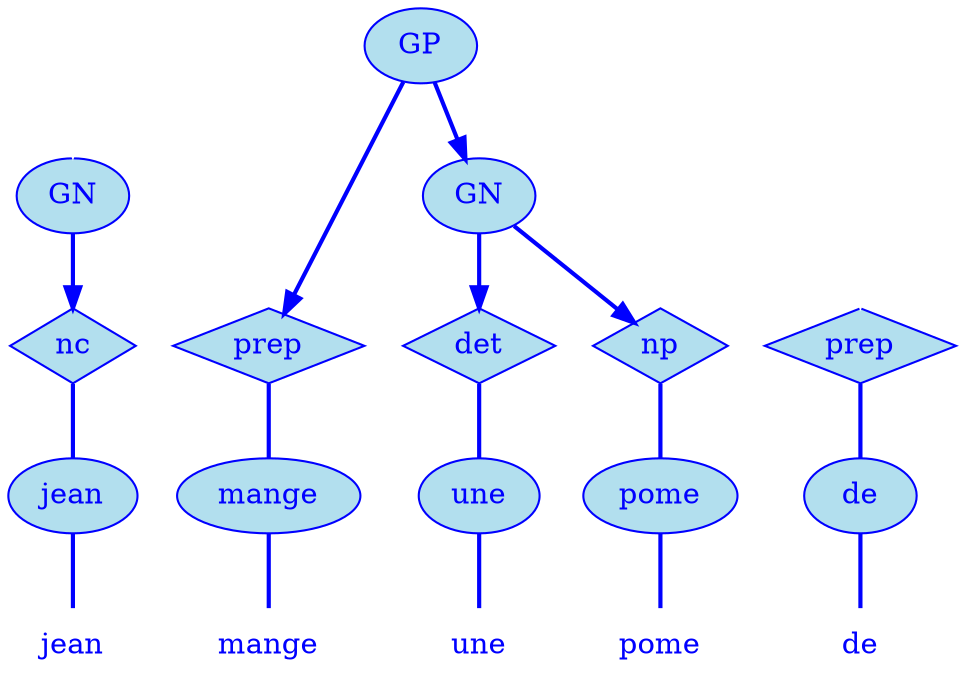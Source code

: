digraph g {
	graph [bb="0,0,413,324"];
	node [label="\N"];
	graph [_draw_="c 5 -white C 5 -white P 4 0 0 0 324 413 324 413 0 ",
		xdotversion="1.2"];
	"mc1s1_t1#token84" [label=jean, shape=plaintext, fillcolor=lightblue2, fontcolor=blue, pos="31,18", width="0.75", height="0.50", _ldraw_="F 14.000000 11 -Times-Roman c 4 -blue T 31 13 0 29 4 -jean "];
	"mc1s1_W1#wordmc1s1_t1#token" [label=jean, shape=ellipse, fillcolor=lightblue2, fontcolor=blue, pos="31,90", width="0.86", height="0.50", color=blue, style=filled, _draw_="S 6 -filled c 4 -blue C 10 -lightblue2 E 31 90 31 18 ", _ldraw_="F 14.000000 11 -Times-Roman c 4 -blue T 31 85 0 29 4 -jean "];
	"mc1s1_P1L1#pos" [label=nc, shape=diamond, fillcolor=lightblue2, fontcolor=blue, pos="31,162", width="0.75", height="0.50", color=blue, style=filled, _draw_="S 6 -filled c 4 -blue C 10 -lightblue2 P 4 31 180 4 162 31 144 58 162 ", _ldraw_="F 14.000000 11 -Times-Roman c 4 -blue T 31 157 0 16 2 -nc "];
	"mc1s1_chk0#chunk" [label=GN, fillcolor=lightblue2, fontcolor=blue, pos="31,234", width="0.75", height="0.50", color=blue, style=filled, arrowhead=doubleoctagon, _draw_="S 6 -filled c 4 -blue C 10 -lightblue2 E 31 234 27 18 ", _ldraw_="F 14.000000 11 -Times-Roman c 4 -blue T 31 229 0 22 2 -GN "];
	"mc1s1_t3#token87" [label=mange, shape=plaintext, fillcolor=lightblue2, fontcolor=blue, pos="124,18", width="0.86", height="0.50", _ldraw_="F 14.000000 11 -Times-Roman c 4 -blue T 124 13 0 47 5 -mange "];
	"mc1s1_W2#wordmc1s1_t3#token" [label=mange, shape=ellipse, fillcolor=lightblue2, fontcolor=blue, pos="124,90", width="1.22", height="0.50", color=blue, style=filled, _draw_="S 6 -filled c 4 -blue C 10 -lightblue2 E 124 90 44 18 ", _ldraw_="F 14.000000 11 -Times-Roman c 4 -blue T 124 85 0 47 5 -mange "];
	"mc1s1_P18#pos" [label=prep, shape=diamond, fillcolor=lightblue2, fontcolor=blue, pos="131,162", width="0.89", height="0.50", color=blue, style=filled, _draw_="S 6 -filled c 4 -blue C 10 -lightblue2 P 4 131 180 99 162 131 144 163 162 ", _ldraw_="F 14.000000 11 -Times-Roman c 4 -blue T 131 157 0 31 4 -prep "];
	"mc1s1_t5#token78" [label=une, shape=plaintext, fillcolor=lightblue2, fontcolor=blue, pos="215,18", width="0.75", height="0.50", _ldraw_="F 14.000000 11 -Times-Roman c 4 -blue T 215 13 0 26 3 -une "];
	"mc1s1_W3#wordmc1s1_t5#token" [label=une, shape=ellipse, fillcolor=lightblue2, fontcolor=blue, pos="215,90", width="0.81", height="0.50", color=blue, style=filled, _draw_="S 6 -filled c 4 -blue C 10 -lightblue2 E 215 90 29 18 ", _ldraw_="F 14.000000 11 -Times-Roman c 4 -blue T 215 85 0 26 3 -une "];
	"mc1s1_P28L1#pos" [label=det, shape=diamond, fillcolor=lightblue2, fontcolor=blue, pos="215,162", width="0.75", height="0.50", color=blue, style=filled, _draw_="S 6 -filled c 4 -blue C 10 -lightblue2 P 4 215 180 188 162 215 144 242 162 ", _ldraw_="F 14.000000 11 -Times-Roman c 4 -blue T 215 157 0 23 3 -det "];
	"mc1s1_t7#token16" [label=pome, shape=plaintext, fillcolor=lightblue2, fontcolor=blue, pos="299,18", width="0.75", height="0.50", _ldraw_="F 14.000000 11 -Times-Roman c 4 -blue T 299 13 0 38 4 -pome "];
	"mc1s1_W4#wordmc1s1_t7#token" [label=pome, shape=ellipse, fillcolor=lightblue2, fontcolor=blue, pos="299,90", width="1.03", height="0.50", color=blue, style=filled, _draw_="S 6 -filled c 4 -blue C 10 -lightblue2 E 299 90 37 18 ", _ldraw_="F 14.000000 11 -Times-Roman c 4 -blue T 299 85 0 38 4 -pome "];
	"mc1s1_P44#pos" [label=np, shape=diamond, fillcolor=lightblue2, fontcolor=blue, pos="293,162", width="0.75", height="0.50", color=blue, style=filled, _draw_="S 6 -filled c 4 -blue C 10 -lightblue2 P 4 293 180 266 162 293 144 320 162 ", _ldraw_="F 14.000000 11 -Times-Roman c 4 -blue T 293 157 0 17 2 -np "];
	"mc1s1_chk1#chunk" [label=GN, fillcolor=lightblue2, fontcolor=blue, pos="215,234", width="0.75", height="0.50", color=blue, style=filled, arrowhead=doubleoctagon, _draw_="S 6 -filled c 4 -blue C 10 -lightblue2 E 215 234 27 18 ", _ldraw_="F 14.000000 11 -Times-Roman c 4 -blue T 215 229 0 22 2 -GN "];
	"mc1s1_chk3#chunk" [label=GP, fillcolor=lightblue2, fontcolor=blue, pos="182,306", width="0.75", height="0.50", color=blue, style=filled, arrowhead=doubleoctagon, _draw_="S 6 -filled c 4 -blue C 10 -lightblue2 E 182 306 27 18 ", _ldraw_="F 14.000000 11 -Times-Roman c 4 -blue T 182 301 0 20 2 -GP "];
	"mc1s1_t9#token94" [label=de, shape=plaintext, fillcolor=lightblue2, fontcolor=blue, pos="381,18", width="0.75", height="0.50", _ldraw_="F 14.000000 11 -Times-Roman c 4 -blue T 381 13 0 17 2 -de "];
	"mc1s1_W5#wordmc1s1_t9#token" [label=de, shape=ellipse, fillcolor=lightblue2, fontcolor=blue, pos="381,90", width="0.75", height="0.50", color=blue, style=filled, _draw_="S 6 -filled c 4 -blue C 10 -lightblue2 E 381 90 27 18 ", _ldraw_="F 14.000000 11 -Times-Roman c 4 -blue T 381 85 0 17 2 -de "];
	"mc1s1_P59L1#pos" [label=prep, shape=diamond, fillcolor=lightblue2, fontcolor=blue, pos="381,162", width="0.89", height="0.50", color=blue, style=filled, _draw_="S 6 -filled c 4 -blue C 10 -lightblue2 P 4 381 180 349 162 381 144 413 162 ", _ldraw_="F 14.000000 11 -Times-Roman c 4 -blue T 381 157 0 31 4 -prep "];
	"mc1s1_chk0#chunk#empty" [shape=point, fillcolor=white, fontcolor=white, pos="31,306", width="0.06", height="0.06", color=white, size=2, _draw_="S 6 -filled c 5 -white C 5 -white E 31 306 2 2 "];
	"mc1s1_P59L1#pos#empty" [shape=point, fillcolor=white, fontcolor=white, pos="381,306", width="0.06", height="0.06", color=white, size=2, _draw_="S 6 -filled c 5 -white C 5 -white E 381 306 2 2 "];
	"mc1s1_W1#wordmc1s1_t1#token" -> "mc1s1_t1#token84" [arrowhead=none, color=blue, fontcolor=blue, style=bold, minlen=1, pos="31,72 31,61 31,47 31,36", _draw_="S 4 -bold c 4 -blue B 4 31 72 31 61 31 47 31 36 "];
	"mc1s1_P1L1#pos" -> "mc1s1_W1#wordmc1s1_t1#token" [arrowhead=none, color=blue, fontcolor=blue, style=bold, minlen=1, pos="31,144 31,133 31,119 31,108", _draw_="S 4 -bold c 4 -blue B 4 31 144 31 133 31 119 31 108 "];
	"mc1s1_chk0#chunk" -> "mc1s1_P1L1#pos" [color=blue, fontcolor=blue, style=bold, minlen=1, pos="e,31,180 31,216 31,208 31,199 31,190", shape=normal, _draw_="S 4 -bold c 4 -blue B 4 31 216 31 208 31 199 31 190 ", _hdraw_="S 5 -solid S 15 -setlinewidth(1) c 4 -blue C 4 -blue P 3 35 190 31 180 28 190 "];
	"mc1s1_W2#wordmc1s1_t3#token" -> "mc1s1_t3#token87" [arrowhead=none, color=blue, fontcolor=blue, style=bold, minlen=1, pos="124,72 124,61 124,47 124,36", _draw_="S 4 -bold c 4 -blue B 4 124 72 124 61 124 47 124 36 "];
	"mc1s1_P18#pos" -> "mc1s1_W2#wordmc1s1_t3#token" [arrowhead=none, color=blue, fontcolor=blue, style=bold, minlen=1, pos="129,145 128,134 127,119 126,108", _draw_="S 4 -bold c 4 -blue B 4 129 145 128 134 127 119 126 108 "];
	"mc1s1_W3#wordmc1s1_t5#token" -> "mc1s1_t5#token78" [arrowhead=none, color=blue, fontcolor=blue, style=bold, minlen=1, pos="215,72 215,61 215,47 215,36", _draw_="S 4 -bold c 4 -blue B 4 215 72 215 61 215 47 215 36 "];
	"mc1s1_P28L1#pos" -> "mc1s1_W3#wordmc1s1_t5#token" [arrowhead=none, color=blue, fontcolor=blue, style=bold, minlen=1, pos="215,144 215,133 215,119 215,108", _draw_="S 4 -bold c 4 -blue B 4 215 144 215 133 215 119 215 108 "];
	"mc1s1_W4#wordmc1s1_t7#token" -> "mc1s1_t7#token16" [arrowhead=none, color=blue, fontcolor=blue, style=bold, minlen=1, pos="299,72 299,61 299,47 299,36", _draw_="S 4 -bold c 4 -blue B 4 299 72 299 61 299 47 299 36 "];
	"mc1s1_P44#pos" -> "mc1s1_W4#wordmc1s1_t7#token" [arrowhead=none, color=blue, fontcolor=blue, style=bold, minlen=1, pos="294,145 295,134 296,119 297,108", _draw_="S 4 -bold c 4 -blue B 4 294 145 295 134 296 119 297 108 "];
	"mc1s1_chk1#chunk" -> "mc1s1_P28L1#pos" [color=blue, fontcolor=blue, style=bold, minlen=1, pos="e,215,180 215,216 215,208 215,199 215,190", shape=normal, _draw_="S 4 -bold c 4 -blue B 4 215 216 215 208 215 199 215 190 ", _hdraw_="S 5 -solid S 15 -setlinewidth(1) c 4 -blue C 4 -blue P 3 219 190 215 180 212 190 "];
	"mc1s1_chk1#chunk" -> "mc1s1_P44#pos" [color=blue, fontcolor=blue, style=bold, minlen=1, pos="e,281,173 231,219 243,207 261,192 274,180", shape=normal, _draw_="S 4 -bold c 4 -blue B 4 231 219 243 207 261 192 274 180 ", _hdraw_="S 5 -solid S 15 -setlinewidth(1) c 4 -blue C 4 -blue P 3 276 183 281 173 271 178 "];
	"mc1s1_chk3#chunk" -> "mc1s1_P18#pos" [color=blue, fontcolor=blue, style=bold, minlen=2, pos="e,136,177 176,288 167,263 150,216 139,186", shape=normal, _draw_="S 4 -bold c 4 -blue B 4 176 288 167 263 150 216 139 186 ", _hdraw_="S 5 -solid S 15 -setlinewidth(1) c 4 -blue C 4 -blue P 3 142 185 136 177 136 188 "];
	"mc1s1_chk3#chunk" -> "mc1s1_chk1#chunk" [color=blue, fontcolor=blue, style=bold, minlen=1, pos="e,207,251 190,289 194,280 199,270 203,260", shape=normal, _draw_="S 4 -bold c 4 -blue B 4 190 289 194 280 199 270 203 260 ", _hdraw_="S 5 -solid S 15 -setlinewidth(1) c 4 -blue C 4 -blue P 3 206 262 207 251 200 259 "];
	"mc1s1_W5#wordmc1s1_t9#token" -> "mc1s1_t9#token94" [arrowhead=none, color=blue, fontcolor=blue, style=bold, minlen=1, pos="381,72 381,61 381,47 381,36", _draw_="S 4 -bold c 4 -blue B 4 381 72 381 61 381 47 381 36 "];
	"mc1s1_P59L1#pos" -> "mc1s1_W5#wordmc1s1_t9#token" [arrowhead=none, color=blue, fontcolor=blue, style=bold, minlen=1, pos="381,144 381,133 381,119 381,108", _draw_="S 4 -bold c 4 -blue B 4 381 144 381 133 381 119 381 108 "];
	"mc1s1_chk0#chunk#empty" -> "mc1s1_chk0#chunk" [color=white, fontcolor=white, minlen=1, pos="e,31,252 31,304 31,297 31,279 31,262", shape=none, _draw_="c 5 -white B 4 31 304 31 297 31 279 31 262 ", _hdraw_="S 5 -solid S 15 -setlinewidth(1) c 5 -white C 5 -white P 3 35 262 31 252 28 262 "];
	"mc1s1_P59L1#pos#empty" -> "mc1s1_P59L1#pos" [color=white, fontcolor=white, minlen=2, pos="e,381,180 381,304 381,290 381,228 381,190", shape=none, _draw_="c 5 -white B 4 381 304 381 290 381 228 381 190 ", _hdraw_="S 5 -solid S 15 -setlinewidth(1) c 5 -white C 5 -white P 3 385 190 381 180 378 190 "];
}
